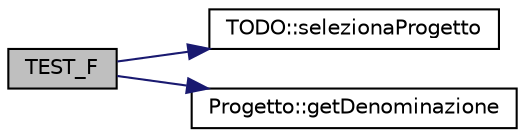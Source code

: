 digraph "TEST_F"
{
 // LATEX_PDF_SIZE
  edge [fontname="Helvetica",fontsize="10",labelfontname="Helvetica",labelfontsize="10"];
  node [fontname="Helvetica",fontsize="10",shape=record];
  rankdir="LR";
  Node76 [label="TEST_F",height=0.2,width=0.4,color="black", fillcolor="grey75", style="filled", fontcolor="black",tooltip=" "];
  Node76 -> Node77 [color="midnightblue",fontsize="10",style="solid",fontname="Helvetica"];
  Node77 [label="TODO::selezionaProgetto",height=0.2,width=0.4,color="black", fillcolor="white", style="filled",URL="$class_t_o_d_o.html#aa06b82e87b28fea12fc4d8730bff6f22",tooltip="selezione di un progetto esistente"];
  Node76 -> Node78 [color="midnightblue",fontsize="10",style="solid",fontname="Helvetica"];
  Node78 [label="Progetto::getDenominazione",height=0.2,width=0.4,color="black", fillcolor="white", style="filled",URL="$class_progetto.html#aa742d616bdac3b3d45c4143d20e3611a",tooltip="acquisizione denominazione del progetto"];
}
